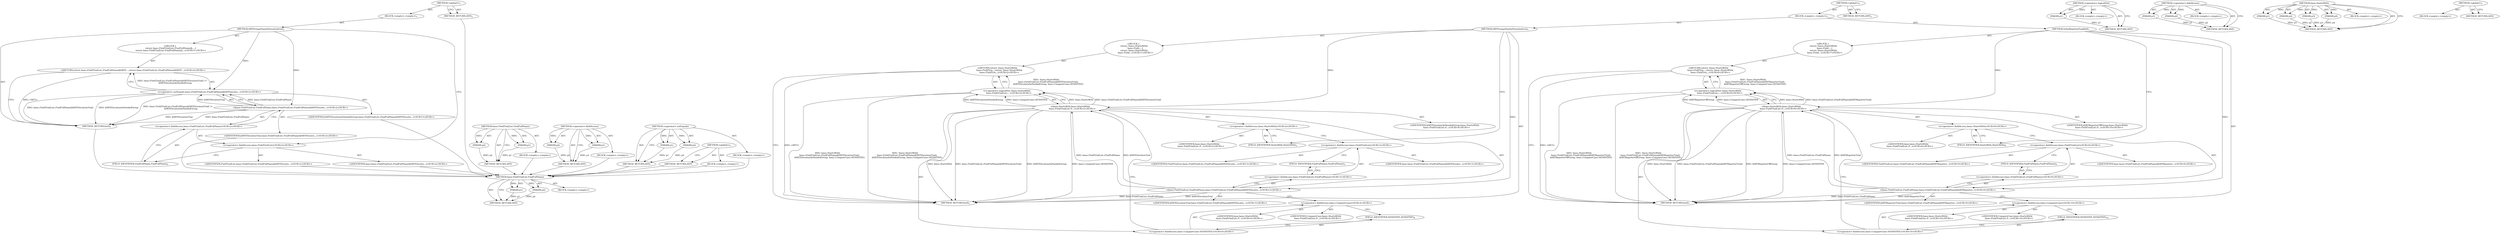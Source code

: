 digraph "IsSwReporterEnabled" {
vulnerable_6 [label=<(METHOD,&lt;global&gt;)<SUB>1</SUB>>];
vulnerable_7 [label=<(BLOCK,&lt;empty&gt;,&lt;empty&gt;)<SUB>1</SUB>>];
vulnerable_8 [label=<(METHOD,SRTPromptNeedsElevationIcon)<SUB>1</SUB>>];
vulnerable_9 [label="<(BLOCK,{
  return base::FieldTrialList::FindFullName(k...,{
  return base::FieldTrialList::FindFullName(k...)<SUB>1</SUB>>"];
vulnerable_10 [label="<(RETURN,return base::FieldTrialList::FindFullName(kSRTE...,return base::FieldTrialList::FindFullName(kSRTE...)<SUB>2</SUB>>"];
vulnerable_11 [label="<(&lt;operator&gt;.notEquals,base::FieldTrialList::FindFullName(kSRTElevatio...)<SUB>2</SUB>>"];
vulnerable_12 [label="<(base.FieldTrialList.FindFullName,base::FieldTrialList::FindFullName(kSRTElevatio...)<SUB>2</SUB>>"];
vulnerable_13 [label="<(&lt;operator&gt;.fieldAccess,base::FieldTrialList::FindFullName)<SUB>2</SUB>>"];
vulnerable_14 [label="<(&lt;operator&gt;.fieldAccess,base::FieldTrialList)<SUB>2</SUB>>"];
vulnerable_15 [label="<(IDENTIFIER,base,base::FieldTrialList::FindFullName(kSRTElevatio...)<SUB>2</SUB>>"];
vulnerable_16 [label="<(IDENTIFIER,FieldTrialList,base::FieldTrialList::FindFullName(kSRTElevatio...)<SUB>2</SUB>>"];
vulnerable_17 [label=<(FIELD_IDENTIFIER,FindFullName,FindFullName)<SUB>2</SUB>>];
vulnerable_18 [label="<(IDENTIFIER,kSRTElevationTrial,base::FieldTrialList::FindFullName(kSRTElevatio...)<SUB>2</SUB>>"];
vulnerable_19 [label="<(IDENTIFIER,kSRTElevationAsNeededGroup,base::FieldTrialList::FindFullName(kSRTElevatio...)<SUB>3</SUB>>"];
vulnerable_20 [label=<(METHOD_RETURN,bool)<SUB>1</SUB>>];
vulnerable_22 [label=<(METHOD_RETURN,ANY)<SUB>1</SUB>>];
vulnerable_44 [label=<(METHOD,base.FieldTrialList.FindFullName)>];
vulnerable_45 [label=<(PARAM,p1)>];
vulnerable_46 [label=<(PARAM,p2)>];
vulnerable_47 [label=<(BLOCK,&lt;empty&gt;,&lt;empty&gt;)>];
vulnerable_48 [label=<(METHOD_RETURN,ANY)>];
vulnerable_49 [label=<(METHOD,&lt;operator&gt;.fieldAccess)>];
vulnerable_50 [label=<(PARAM,p1)>];
vulnerable_51 [label=<(PARAM,p2)>];
vulnerable_52 [label=<(BLOCK,&lt;empty&gt;,&lt;empty&gt;)>];
vulnerable_53 [label=<(METHOD_RETURN,ANY)>];
vulnerable_39 [label=<(METHOD,&lt;operator&gt;.notEquals)>];
vulnerable_40 [label=<(PARAM,p1)>];
vulnerable_41 [label=<(PARAM,p2)>];
vulnerable_42 [label=<(BLOCK,&lt;empty&gt;,&lt;empty&gt;)>];
vulnerable_43 [label=<(METHOD_RETURN,ANY)>];
vulnerable_33 [label=<(METHOD,&lt;global&gt;)<SUB>1</SUB>>];
vulnerable_34 [label=<(BLOCK,&lt;empty&gt;,&lt;empty&gt;)>];
vulnerable_35 [label=<(METHOD_RETURN,ANY)>];
fixed_91 [label=<(METHOD,base.FieldTrialList.FindFullName)>];
fixed_92 [label=<(PARAM,p1)>];
fixed_93 [label=<(PARAM,p2)>];
fixed_94 [label=<(BLOCK,&lt;empty&gt;,&lt;empty&gt;)>];
fixed_95 [label=<(METHOD_RETURN,ANY)>];
fixed_6 [label=<(METHOD,&lt;global&gt;)<SUB>1</SUB>>];
fixed_7 [label=<(BLOCK,&lt;empty&gt;,&lt;empty&gt;)<SUB>1</SUB>>];
fixed_8 [label=<(METHOD,SRTPromptNeedsElevationIcon)<SUB>1</SUB>>];
fixed_9 [label="<(BLOCK,{
  return !base::StartsWith(
      base::Field...,{
  return !base::StartsWith(
      base::Field...)<SUB>1</SUB>>"];
fixed_10 [label="<(RETURN,return !base::StartsWith(
      base::FieldTria...,return !base::StartsWith(
      base::FieldTria...)<SUB>2</SUB>>"];
fixed_11 [label="<(&lt;operator&gt;.logicalNot,!base::StartsWith(
      base::FieldTrialList::...)<SUB>2</SUB>>"];
fixed_12 [label="<(base.StartsWith,base::StartsWith(
      base::FieldTrialList::F...)<SUB>2</SUB>>"];
fixed_13 [label="<(&lt;operator&gt;.fieldAccess,base::StartsWith)<SUB>2</SUB>>"];
fixed_14 [label="<(IDENTIFIER,base,base::StartsWith(
      base::FieldTrialList::F...)<SUB>2</SUB>>"];
fixed_15 [label=<(FIELD_IDENTIFIER,StartsWith,StartsWith)<SUB>2</SUB>>];
fixed_16 [label="<(base.FieldTrialList.FindFullName,base::FieldTrialList::FindFullName(kSRTElevatio...)<SUB>3</SUB>>"];
fixed_17 [label="<(&lt;operator&gt;.fieldAccess,base::FieldTrialList::FindFullName)<SUB>3</SUB>>"];
fixed_18 [label="<(&lt;operator&gt;.fieldAccess,base::FieldTrialList)<SUB>3</SUB>>"];
fixed_19 [label="<(IDENTIFIER,base,base::FieldTrialList::FindFullName(kSRTElevatio...)<SUB>3</SUB>>"];
fixed_20 [label="<(IDENTIFIER,FieldTrialList,base::FieldTrialList::FindFullName(kSRTElevatio...)<SUB>3</SUB>>"];
fixed_21 [label=<(FIELD_IDENTIFIER,FindFullName,FindFullName)<SUB>3</SUB>>];
fixed_22 [label="<(IDENTIFIER,kSRTElevationTrial,base::FieldTrialList::FindFullName(kSRTElevatio...)<SUB>3</SUB>>"];
fixed_23 [label="<(IDENTIFIER,kSRTElevationAsNeededGroup,base::StartsWith(
      base::FieldTrialList::F...)<SUB>4</SUB>>"];
fixed_24 [label="<(&lt;operator&gt;.fieldAccess,base::CompareCase::SENSITIVE)<SUB>4</SUB>>"];
fixed_25 [label="<(&lt;operator&gt;.fieldAccess,base::CompareCase)<SUB>4</SUB>>"];
fixed_26 [label="<(IDENTIFIER,base,base::StartsWith(
      base::FieldTrialList::F...)<SUB>4</SUB>>"];
fixed_27 [label="<(IDENTIFIER,CompareCase,base::StartsWith(
      base::FieldTrialList::F...)<SUB>4</SUB>>"];
fixed_28 [label=<(FIELD_IDENTIFIER,SENSITIVE,SENSITIVE)<SUB>4</SUB>>];
fixed_29 [label=<(METHOD_RETURN,bool)<SUB>1</SUB>>];
fixed_31 [label=<(METHOD,IsSwReporterEnabled)<SUB>7</SUB>>];
fixed_32 [label="<(BLOCK,{
  return !base::StartsWith(
      base::Field...,{
  return !base::StartsWith(
      base::Field...)<SUB>7</SUB>>"];
fixed_33 [label="<(RETURN,return !base::StartsWith(
      base::FieldTria...,return !base::StartsWith(
      base::FieldTria...)<SUB>8</SUB>>"];
fixed_34 [label="<(&lt;operator&gt;.logicalNot,!base::StartsWith(
      base::FieldTrialList::...)<SUB>8</SUB>>"];
fixed_35 [label="<(base.StartsWith,base::StartsWith(
      base::FieldTrialList::F...)<SUB>8</SUB>>"];
fixed_36 [label="<(&lt;operator&gt;.fieldAccess,base::StartsWith)<SUB>8</SUB>>"];
fixed_37 [label="<(IDENTIFIER,base,base::StartsWith(
      base::FieldTrialList::F...)<SUB>8</SUB>>"];
fixed_38 [label=<(FIELD_IDENTIFIER,StartsWith,StartsWith)<SUB>8</SUB>>];
fixed_39 [label="<(base.FieldTrialList.FindFullName,base::FieldTrialList::FindFullName(kSRTReporter...)<SUB>9</SUB>>"];
fixed_40 [label="<(&lt;operator&gt;.fieldAccess,base::FieldTrialList::FindFullName)<SUB>9</SUB>>"];
fixed_41 [label="<(&lt;operator&gt;.fieldAccess,base::FieldTrialList)<SUB>9</SUB>>"];
fixed_42 [label="<(IDENTIFIER,base,base::FieldTrialList::FindFullName(kSRTReporter...)<SUB>9</SUB>>"];
fixed_43 [label="<(IDENTIFIER,FieldTrialList,base::FieldTrialList::FindFullName(kSRTReporter...)<SUB>9</SUB>>"];
fixed_44 [label=<(FIELD_IDENTIFIER,FindFullName,FindFullName)<SUB>9</SUB>>];
fixed_45 [label="<(IDENTIFIER,kSRTReporterTrial,base::FieldTrialList::FindFullName(kSRTReporter...)<SUB>9</SUB>>"];
fixed_46 [label="<(IDENTIFIER,kSRTReporterOffGroup,base::StartsWith(
      base::FieldTrialList::F...)<SUB>10</SUB>>"];
fixed_47 [label="<(&lt;operator&gt;.fieldAccess,base::CompareCase::SENSITIVE)<SUB>10</SUB>>"];
fixed_48 [label="<(&lt;operator&gt;.fieldAccess,base::CompareCase)<SUB>10</SUB>>"];
fixed_49 [label="<(IDENTIFIER,base,base::StartsWith(
      base::FieldTrialList::F...)<SUB>10</SUB>>"];
fixed_50 [label="<(IDENTIFIER,CompareCase,base::StartsWith(
      base::FieldTrialList::F...)<SUB>10</SUB>>"];
fixed_51 [label=<(FIELD_IDENTIFIER,SENSITIVE,SENSITIVE)<SUB>10</SUB>>];
fixed_52 [label=<(METHOD_RETURN,bool)<SUB>7</SUB>>];
fixed_54 [label=<(METHOD_RETURN,ANY)<SUB>1</SUB>>];
fixed_75 [label=<(METHOD,&lt;operator&gt;.logicalNot)>];
fixed_76 [label=<(PARAM,p1)>];
fixed_77 [label=<(BLOCK,&lt;empty&gt;,&lt;empty&gt;)>];
fixed_78 [label=<(METHOD_RETURN,ANY)>];
fixed_86 [label=<(METHOD,&lt;operator&gt;.fieldAccess)>];
fixed_87 [label=<(PARAM,p1)>];
fixed_88 [label=<(PARAM,p2)>];
fixed_89 [label=<(BLOCK,&lt;empty&gt;,&lt;empty&gt;)>];
fixed_90 [label=<(METHOD_RETURN,ANY)>];
fixed_79 [label=<(METHOD,base.StartsWith)>];
fixed_80 [label=<(PARAM,p1)>];
fixed_81 [label=<(PARAM,p2)>];
fixed_82 [label=<(PARAM,p3)>];
fixed_83 [label=<(PARAM,p4)>];
fixed_84 [label=<(BLOCK,&lt;empty&gt;,&lt;empty&gt;)>];
fixed_85 [label=<(METHOD_RETURN,ANY)>];
fixed_69 [label=<(METHOD,&lt;global&gt;)<SUB>1</SUB>>];
fixed_70 [label=<(BLOCK,&lt;empty&gt;,&lt;empty&gt;)>];
fixed_71 [label=<(METHOD_RETURN,ANY)>];
vulnerable_6 -> vulnerable_7  [key=0, label="AST: "];
vulnerable_6 -> vulnerable_22  [key=0, label="AST: "];
vulnerable_6 -> vulnerable_22  [key=1, label="CFG: "];
vulnerable_7 -> vulnerable_8  [key=0, label="AST: "];
vulnerable_8 -> vulnerable_9  [key=0, label="AST: "];
vulnerable_8 -> vulnerable_20  [key=0, label="AST: "];
vulnerable_8 -> vulnerable_14  [key=0, label="CFG: "];
vulnerable_8 -> vulnerable_11  [key=0, label="DDG: "];
vulnerable_8 -> vulnerable_12  [key=0, label="DDG: "];
vulnerable_9 -> vulnerable_10  [key=0, label="AST: "];
vulnerable_10 -> vulnerable_11  [key=0, label="AST: "];
vulnerable_10 -> vulnerable_20  [key=0, label="CFG: "];
vulnerable_10 -> vulnerable_20  [key=1, label="DDG: &lt;RET&gt;"];
vulnerable_11 -> vulnerable_12  [key=0, label="AST: "];
vulnerable_11 -> vulnerable_19  [key=0, label="AST: "];
vulnerable_11 -> vulnerable_10  [key=0, label="CFG: "];
vulnerable_11 -> vulnerable_10  [key=1, label="DDG: base::FieldTrialList::FindFullName(kSRTElevationTrial) !=
         kSRTElevationAsNeededGroup"];
vulnerable_11 -> vulnerable_20  [key=0, label="DDG: base::FieldTrialList::FindFullName(kSRTElevationTrial)"];
vulnerable_11 -> vulnerable_20  [key=1, label="DDG: kSRTElevationAsNeededGroup"];
vulnerable_11 -> vulnerable_20  [key=2, label="DDG: base::FieldTrialList::FindFullName(kSRTElevationTrial) !=
         kSRTElevationAsNeededGroup"];
vulnerable_12 -> vulnerable_13  [key=0, label="AST: "];
vulnerable_12 -> vulnerable_18  [key=0, label="AST: "];
vulnerable_12 -> vulnerable_11  [key=0, label="CFG: "];
vulnerable_12 -> vulnerable_11  [key=1, label="DDG: base::FieldTrialList::FindFullName"];
vulnerable_12 -> vulnerable_11  [key=2, label="DDG: kSRTElevationTrial"];
vulnerable_12 -> vulnerable_20  [key=0, label="DDG: base::FieldTrialList::FindFullName"];
vulnerable_12 -> vulnerable_20  [key=1, label="DDG: kSRTElevationTrial"];
vulnerable_13 -> vulnerable_14  [key=0, label="AST: "];
vulnerable_13 -> vulnerable_17  [key=0, label="AST: "];
vulnerable_13 -> vulnerable_12  [key=0, label="CFG: "];
vulnerable_14 -> vulnerable_15  [key=0, label="AST: "];
vulnerable_14 -> vulnerable_16  [key=0, label="AST: "];
vulnerable_14 -> vulnerable_17  [key=0, label="CFG: "];
vulnerable_15 -> fixed_91  [key=0];
vulnerable_16 -> fixed_91  [key=0];
vulnerable_17 -> vulnerable_13  [key=0, label="CFG: "];
vulnerable_18 -> fixed_91  [key=0];
vulnerable_19 -> fixed_91  [key=0];
vulnerable_20 -> fixed_91  [key=0];
vulnerable_22 -> fixed_91  [key=0];
vulnerable_44 -> vulnerable_45  [key=0, label="AST: "];
vulnerable_44 -> vulnerable_45  [key=1, label="DDG: "];
vulnerable_44 -> vulnerable_47  [key=0, label="AST: "];
vulnerable_44 -> vulnerable_46  [key=0, label="AST: "];
vulnerable_44 -> vulnerable_46  [key=1, label="DDG: "];
vulnerable_44 -> vulnerable_48  [key=0, label="AST: "];
vulnerable_44 -> vulnerable_48  [key=1, label="CFG: "];
vulnerable_45 -> vulnerable_48  [key=0, label="DDG: p1"];
vulnerable_46 -> vulnerable_48  [key=0, label="DDG: p2"];
vulnerable_47 -> fixed_91  [key=0];
vulnerable_48 -> fixed_91  [key=0];
vulnerable_49 -> vulnerable_50  [key=0, label="AST: "];
vulnerable_49 -> vulnerable_50  [key=1, label="DDG: "];
vulnerable_49 -> vulnerable_52  [key=0, label="AST: "];
vulnerable_49 -> vulnerable_51  [key=0, label="AST: "];
vulnerable_49 -> vulnerable_51  [key=1, label="DDG: "];
vulnerable_49 -> vulnerable_53  [key=0, label="AST: "];
vulnerable_49 -> vulnerable_53  [key=1, label="CFG: "];
vulnerable_50 -> vulnerable_53  [key=0, label="DDG: p1"];
vulnerable_51 -> vulnerable_53  [key=0, label="DDG: p2"];
vulnerable_52 -> fixed_91  [key=0];
vulnerable_53 -> fixed_91  [key=0];
vulnerable_39 -> vulnerable_40  [key=0, label="AST: "];
vulnerable_39 -> vulnerable_40  [key=1, label="DDG: "];
vulnerable_39 -> vulnerable_42  [key=0, label="AST: "];
vulnerable_39 -> vulnerable_41  [key=0, label="AST: "];
vulnerable_39 -> vulnerable_41  [key=1, label="DDG: "];
vulnerable_39 -> vulnerable_43  [key=0, label="AST: "];
vulnerable_39 -> vulnerable_43  [key=1, label="CFG: "];
vulnerable_40 -> vulnerable_43  [key=0, label="DDG: p1"];
vulnerable_41 -> vulnerable_43  [key=0, label="DDG: p2"];
vulnerable_42 -> fixed_91  [key=0];
vulnerable_43 -> fixed_91  [key=0];
vulnerable_33 -> vulnerable_34  [key=0, label="AST: "];
vulnerable_33 -> vulnerable_35  [key=0, label="AST: "];
vulnerable_33 -> vulnerable_35  [key=1, label="CFG: "];
vulnerable_34 -> fixed_91  [key=0];
vulnerable_35 -> fixed_91  [key=0];
fixed_91 -> fixed_92  [key=0, label="AST: "];
fixed_91 -> fixed_92  [key=1, label="DDG: "];
fixed_91 -> fixed_94  [key=0, label="AST: "];
fixed_91 -> fixed_93  [key=0, label="AST: "];
fixed_91 -> fixed_93  [key=1, label="DDG: "];
fixed_91 -> fixed_95  [key=0, label="AST: "];
fixed_91 -> fixed_95  [key=1, label="CFG: "];
fixed_92 -> fixed_95  [key=0, label="DDG: p1"];
fixed_93 -> fixed_95  [key=0, label="DDG: p2"];
fixed_6 -> fixed_7  [key=0, label="AST: "];
fixed_6 -> fixed_54  [key=0, label="AST: "];
fixed_6 -> fixed_54  [key=1, label="CFG: "];
fixed_7 -> fixed_8  [key=0, label="AST: "];
fixed_7 -> fixed_31  [key=0, label="AST: "];
fixed_8 -> fixed_9  [key=0, label="AST: "];
fixed_8 -> fixed_29  [key=0, label="AST: "];
fixed_8 -> fixed_15  [key=0, label="CFG: "];
fixed_8 -> fixed_12  [key=0, label="DDG: "];
fixed_8 -> fixed_16  [key=0, label="DDG: "];
fixed_9 -> fixed_10  [key=0, label="AST: "];
fixed_10 -> fixed_11  [key=0, label="AST: "];
fixed_10 -> fixed_29  [key=0, label="CFG: "];
fixed_10 -> fixed_29  [key=1, label="DDG: &lt;RET&gt;"];
fixed_11 -> fixed_12  [key=0, label="AST: "];
fixed_11 -> fixed_10  [key=0, label="CFG: "];
fixed_11 -> fixed_10  [key=1, label="DDG: !base::StartsWith(
      base::FieldTrialList::FindFullName(kSRTElevationTrial),
      kSRTElevationAsNeededGroup, base::CompareCase::SENSITIVE)"];
fixed_11 -> fixed_29  [key=0, label="DDG: base::StartsWith(
      base::FieldTrialList::FindFullName(kSRTElevationTrial),
      kSRTElevationAsNeededGroup, base::CompareCase::SENSITIVE)"];
fixed_11 -> fixed_29  [key=1, label="DDG: !base::StartsWith(
      base::FieldTrialList::FindFullName(kSRTElevationTrial),
      kSRTElevationAsNeededGroup, base::CompareCase::SENSITIVE)"];
fixed_12 -> fixed_13  [key=0, label="AST: "];
fixed_12 -> fixed_16  [key=0, label="AST: "];
fixed_12 -> fixed_23  [key=0, label="AST: "];
fixed_12 -> fixed_24  [key=0, label="AST: "];
fixed_12 -> fixed_11  [key=0, label="CFG: "];
fixed_12 -> fixed_11  [key=1, label="DDG: base::StartsWith"];
fixed_12 -> fixed_11  [key=2, label="DDG: base::FieldTrialList::FindFullName(kSRTElevationTrial)"];
fixed_12 -> fixed_11  [key=3, label="DDG: kSRTElevationAsNeededGroup"];
fixed_12 -> fixed_11  [key=4, label="DDG: base::CompareCase::SENSITIVE"];
fixed_12 -> fixed_29  [key=0, label="DDG: base::StartsWith"];
fixed_12 -> fixed_29  [key=1, label="DDG: base::FieldTrialList::FindFullName(kSRTElevationTrial)"];
fixed_12 -> fixed_29  [key=2, label="DDG: kSRTElevationAsNeededGroup"];
fixed_12 -> fixed_29  [key=3, label="DDG: base::CompareCase::SENSITIVE"];
fixed_13 -> fixed_14  [key=0, label="AST: "];
fixed_13 -> fixed_15  [key=0, label="AST: "];
fixed_13 -> fixed_18  [key=0, label="CFG: "];
fixed_15 -> fixed_13  [key=0, label="CFG: "];
fixed_16 -> fixed_17  [key=0, label="AST: "];
fixed_16 -> fixed_22  [key=0, label="AST: "];
fixed_16 -> fixed_25  [key=0, label="CFG: "];
fixed_16 -> fixed_29  [key=0, label="DDG: base::FieldTrialList::FindFullName"];
fixed_16 -> fixed_29  [key=1, label="DDG: kSRTElevationTrial"];
fixed_16 -> fixed_12  [key=0, label="DDG: base::FieldTrialList::FindFullName"];
fixed_16 -> fixed_12  [key=1, label="DDG: kSRTElevationTrial"];
fixed_17 -> fixed_18  [key=0, label="AST: "];
fixed_17 -> fixed_21  [key=0, label="AST: "];
fixed_17 -> fixed_16  [key=0, label="CFG: "];
fixed_18 -> fixed_19  [key=0, label="AST: "];
fixed_18 -> fixed_20  [key=0, label="AST: "];
fixed_18 -> fixed_21  [key=0, label="CFG: "];
fixed_21 -> fixed_17  [key=0, label="CFG: "];
fixed_24 -> fixed_25  [key=0, label="AST: "];
fixed_24 -> fixed_28  [key=0, label="AST: "];
fixed_24 -> fixed_12  [key=0, label="CFG: "];
fixed_25 -> fixed_26  [key=0, label="AST: "];
fixed_25 -> fixed_27  [key=0, label="AST: "];
fixed_25 -> fixed_28  [key=0, label="CFG: "];
fixed_28 -> fixed_24  [key=0, label="CFG: "];
fixed_31 -> fixed_32  [key=0, label="AST: "];
fixed_31 -> fixed_52  [key=0, label="AST: "];
fixed_31 -> fixed_38  [key=0, label="CFG: "];
fixed_31 -> fixed_35  [key=0, label="DDG: "];
fixed_31 -> fixed_39  [key=0, label="DDG: "];
fixed_32 -> fixed_33  [key=0, label="AST: "];
fixed_33 -> fixed_34  [key=0, label="AST: "];
fixed_33 -> fixed_52  [key=0, label="CFG: "];
fixed_33 -> fixed_52  [key=1, label="DDG: &lt;RET&gt;"];
fixed_34 -> fixed_35  [key=0, label="AST: "];
fixed_34 -> fixed_33  [key=0, label="CFG: "];
fixed_34 -> fixed_33  [key=1, label="DDG: !base::StartsWith(
      base::FieldTrialList::FindFullName(kSRTReporterTrial),
      kSRTReporterOffGroup, base::CompareCase::SENSITIVE)"];
fixed_34 -> fixed_52  [key=0, label="DDG: base::StartsWith(
      base::FieldTrialList::FindFullName(kSRTReporterTrial),
      kSRTReporterOffGroup, base::CompareCase::SENSITIVE)"];
fixed_34 -> fixed_52  [key=1, label="DDG: !base::StartsWith(
      base::FieldTrialList::FindFullName(kSRTReporterTrial),
      kSRTReporterOffGroup, base::CompareCase::SENSITIVE)"];
fixed_35 -> fixed_36  [key=0, label="AST: "];
fixed_35 -> fixed_39  [key=0, label="AST: "];
fixed_35 -> fixed_46  [key=0, label="AST: "];
fixed_35 -> fixed_47  [key=0, label="AST: "];
fixed_35 -> fixed_34  [key=0, label="CFG: "];
fixed_35 -> fixed_34  [key=1, label="DDG: base::StartsWith"];
fixed_35 -> fixed_34  [key=2, label="DDG: base::FieldTrialList::FindFullName(kSRTReporterTrial)"];
fixed_35 -> fixed_34  [key=3, label="DDG: kSRTReporterOffGroup"];
fixed_35 -> fixed_34  [key=4, label="DDG: base::CompareCase::SENSITIVE"];
fixed_35 -> fixed_52  [key=0, label="DDG: base::StartsWith"];
fixed_35 -> fixed_52  [key=1, label="DDG: base::FieldTrialList::FindFullName(kSRTReporterTrial)"];
fixed_35 -> fixed_52  [key=2, label="DDG: kSRTReporterOffGroup"];
fixed_35 -> fixed_52  [key=3, label="DDG: base::CompareCase::SENSITIVE"];
fixed_36 -> fixed_37  [key=0, label="AST: "];
fixed_36 -> fixed_38  [key=0, label="AST: "];
fixed_36 -> fixed_41  [key=0, label="CFG: "];
fixed_38 -> fixed_36  [key=0, label="CFG: "];
fixed_39 -> fixed_40  [key=0, label="AST: "];
fixed_39 -> fixed_45  [key=0, label="AST: "];
fixed_39 -> fixed_48  [key=0, label="CFG: "];
fixed_39 -> fixed_52  [key=0, label="DDG: base::FieldTrialList::FindFullName"];
fixed_39 -> fixed_52  [key=1, label="DDG: kSRTReporterTrial"];
fixed_39 -> fixed_35  [key=0, label="DDG: base::FieldTrialList::FindFullName"];
fixed_39 -> fixed_35  [key=1, label="DDG: kSRTReporterTrial"];
fixed_40 -> fixed_41  [key=0, label="AST: "];
fixed_40 -> fixed_44  [key=0, label="AST: "];
fixed_40 -> fixed_39  [key=0, label="CFG: "];
fixed_41 -> fixed_42  [key=0, label="AST: "];
fixed_41 -> fixed_43  [key=0, label="AST: "];
fixed_41 -> fixed_44  [key=0, label="CFG: "];
fixed_44 -> fixed_40  [key=0, label="CFG: "];
fixed_47 -> fixed_48  [key=0, label="AST: "];
fixed_47 -> fixed_51  [key=0, label="AST: "];
fixed_47 -> fixed_35  [key=0, label="CFG: "];
fixed_48 -> fixed_49  [key=0, label="AST: "];
fixed_48 -> fixed_50  [key=0, label="AST: "];
fixed_48 -> fixed_51  [key=0, label="CFG: "];
fixed_51 -> fixed_47  [key=0, label="CFG: "];
fixed_75 -> fixed_76  [key=0, label="AST: "];
fixed_75 -> fixed_76  [key=1, label="DDG: "];
fixed_75 -> fixed_77  [key=0, label="AST: "];
fixed_75 -> fixed_78  [key=0, label="AST: "];
fixed_75 -> fixed_78  [key=1, label="CFG: "];
fixed_76 -> fixed_78  [key=0, label="DDG: p1"];
fixed_86 -> fixed_87  [key=0, label="AST: "];
fixed_86 -> fixed_87  [key=1, label="DDG: "];
fixed_86 -> fixed_89  [key=0, label="AST: "];
fixed_86 -> fixed_88  [key=0, label="AST: "];
fixed_86 -> fixed_88  [key=1, label="DDG: "];
fixed_86 -> fixed_90  [key=0, label="AST: "];
fixed_86 -> fixed_90  [key=1, label="CFG: "];
fixed_87 -> fixed_90  [key=0, label="DDG: p1"];
fixed_88 -> fixed_90  [key=0, label="DDG: p2"];
fixed_79 -> fixed_80  [key=0, label="AST: "];
fixed_79 -> fixed_80  [key=1, label="DDG: "];
fixed_79 -> fixed_84  [key=0, label="AST: "];
fixed_79 -> fixed_81  [key=0, label="AST: "];
fixed_79 -> fixed_81  [key=1, label="DDG: "];
fixed_79 -> fixed_85  [key=0, label="AST: "];
fixed_79 -> fixed_85  [key=1, label="CFG: "];
fixed_79 -> fixed_82  [key=0, label="AST: "];
fixed_79 -> fixed_82  [key=1, label="DDG: "];
fixed_79 -> fixed_83  [key=0, label="AST: "];
fixed_79 -> fixed_83  [key=1, label="DDG: "];
fixed_80 -> fixed_85  [key=0, label="DDG: p1"];
fixed_81 -> fixed_85  [key=0, label="DDG: p2"];
fixed_82 -> fixed_85  [key=0, label="DDG: p3"];
fixed_83 -> fixed_85  [key=0, label="DDG: p4"];
fixed_69 -> fixed_70  [key=0, label="AST: "];
fixed_69 -> fixed_71  [key=0, label="AST: "];
fixed_69 -> fixed_71  [key=1, label="CFG: "];
}
